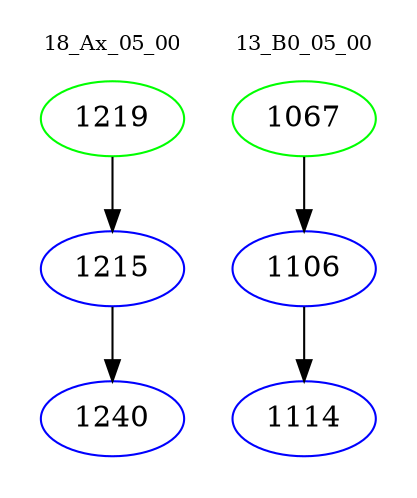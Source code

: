 digraph{
subgraph cluster_0 {
color = white
label = "18_Ax_05_00";
fontsize=10;
T0_1219 [label="1219", color="green"]
T0_1219 -> T0_1215 [color="black"]
T0_1215 [label="1215", color="blue"]
T0_1215 -> T0_1240 [color="black"]
T0_1240 [label="1240", color="blue"]
}
subgraph cluster_1 {
color = white
label = "13_B0_05_00";
fontsize=10;
T1_1067 [label="1067", color="green"]
T1_1067 -> T1_1106 [color="black"]
T1_1106 [label="1106", color="blue"]
T1_1106 -> T1_1114 [color="black"]
T1_1114 [label="1114", color="blue"]
}
}
